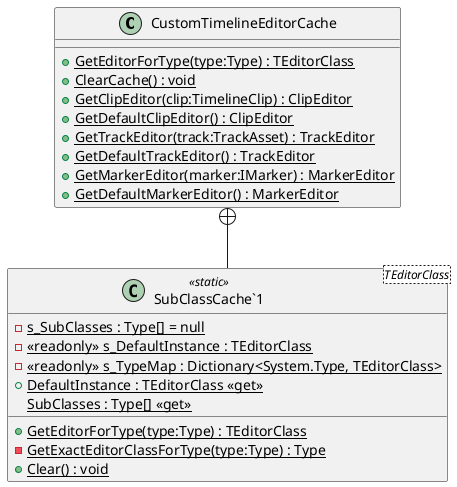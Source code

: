 @startuml
class CustomTimelineEditorCache {
    + {static} GetEditorForType(type:Type) : TEditorClass
    + {static} ClearCache() : void
    + {static} GetClipEditor(clip:TimelineClip) : ClipEditor
    + {static} GetDefaultClipEditor() : ClipEditor
    + {static} GetTrackEditor(track:TrackAsset) : TrackEditor
    + {static} GetDefaultTrackEditor() : TrackEditor
    + {static} GetMarkerEditor(marker:IMarker) : MarkerEditor
    + {static} GetDefaultMarkerEditor() : MarkerEditor
}
class "SubClassCache`1"<TEditorClass> <<static>> {
    - {static} s_SubClasses : Type[] = null
    - {static} <<readonly>> s_DefaultInstance : TEditorClass
    - {static} <<readonly>> s_TypeMap : Dictionary<System.Type, TEditorClass>
    + {static} DefaultInstance : TEditorClass <<get>>
    {static} SubClasses : Type[] <<get>>
    + {static} GetEditorForType(type:Type) : TEditorClass
    - {static} GetExactEditorClassForType(type:Type) : Type
    + {static} Clear() : void
}
CustomTimelineEditorCache +-- "SubClassCache`1"
@enduml
